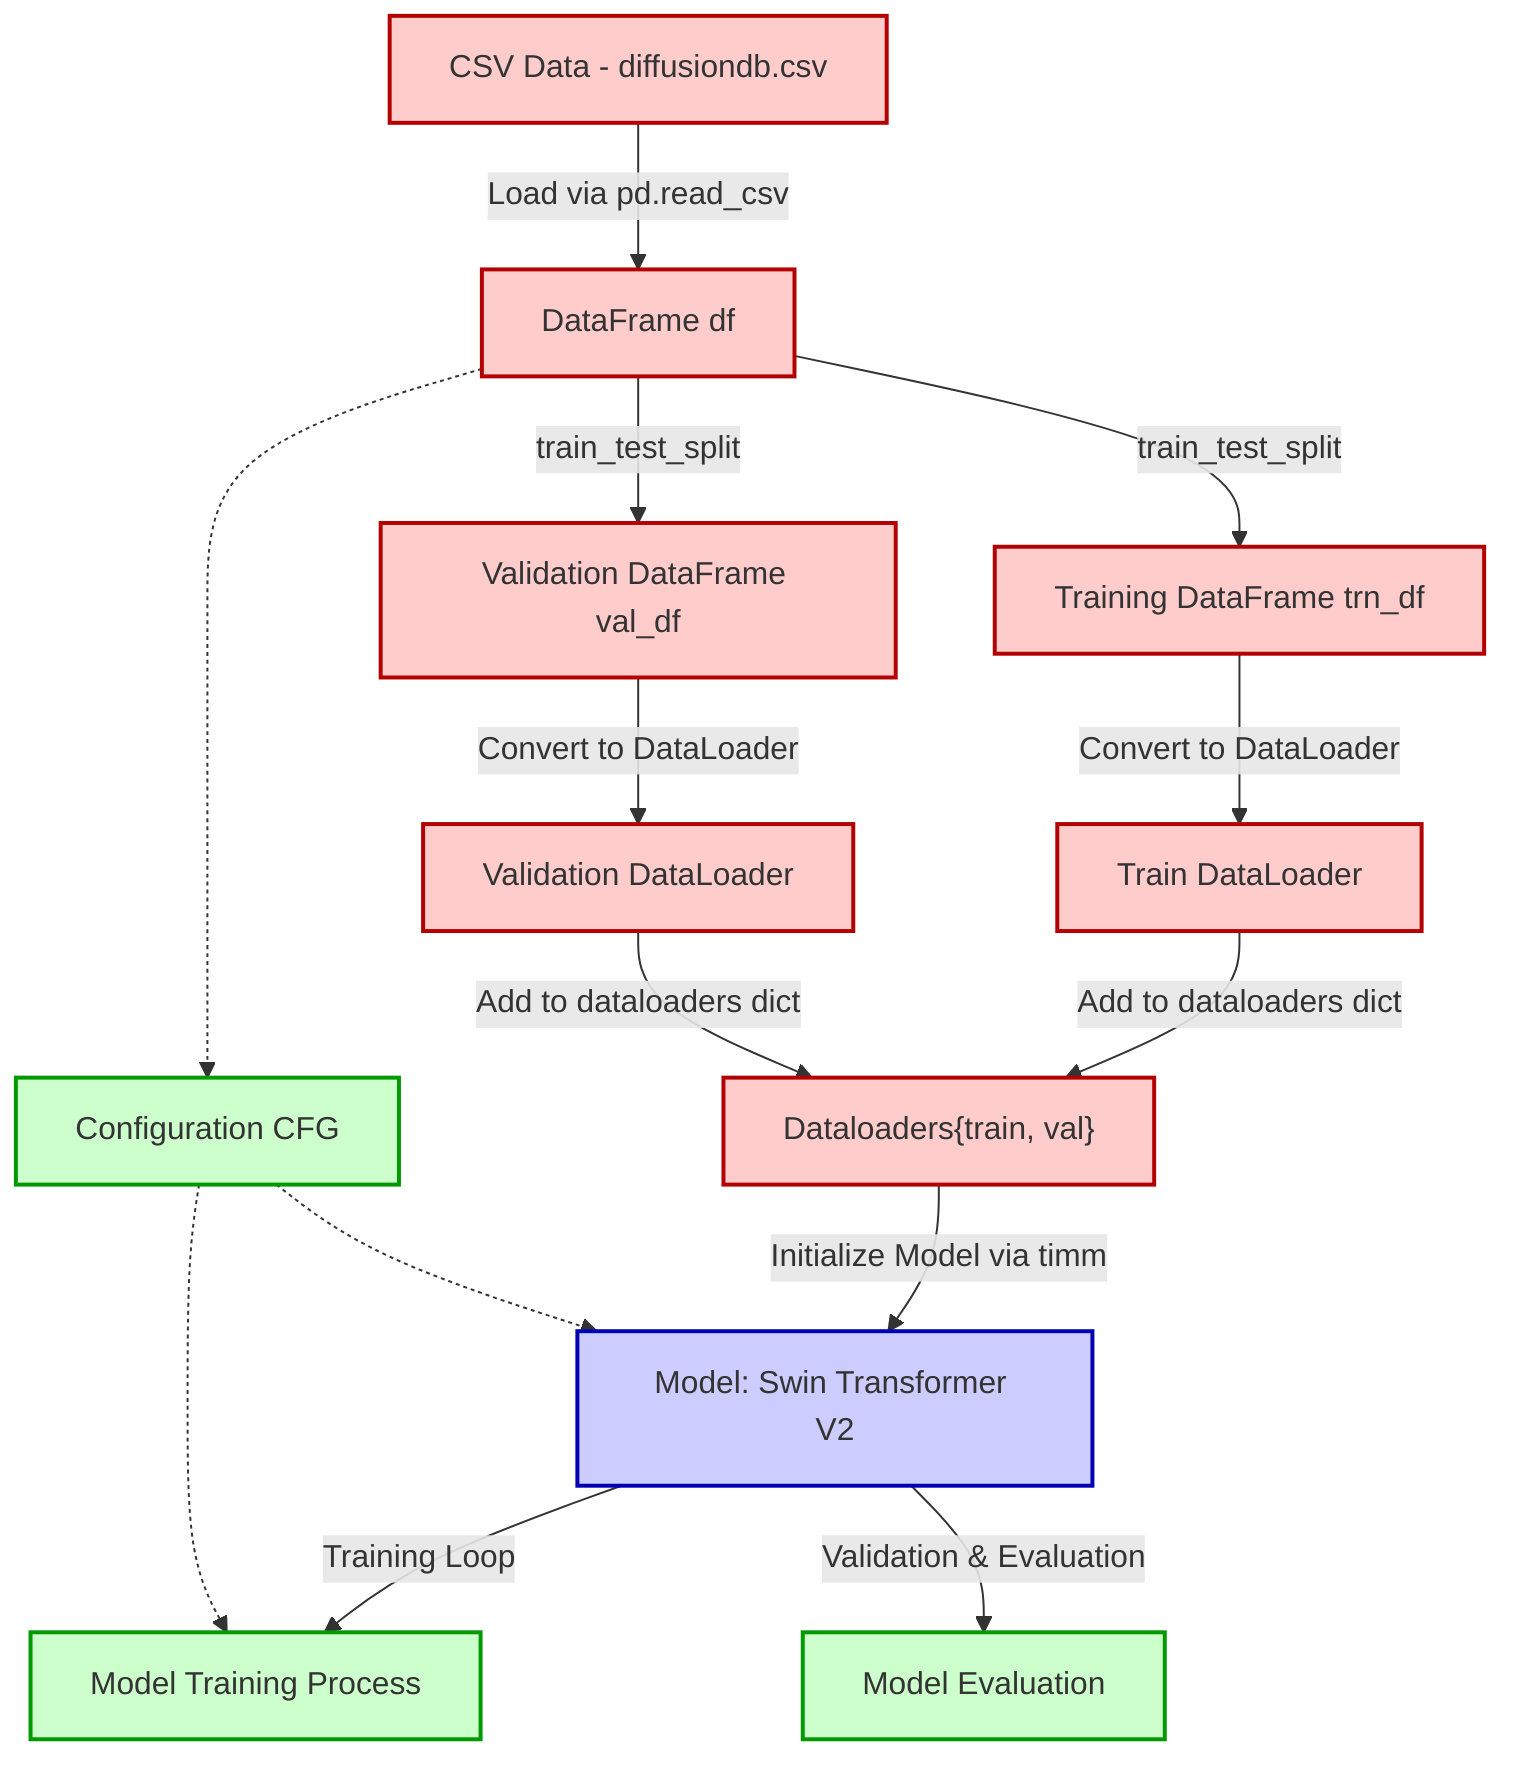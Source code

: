 flowchart TD
    %% Load the CSV data into a dataframe
    A["CSV Data - diffusiondb.csv"] -->|Load via pd.read_csv| B["DataFrame df"]
    
    %% Split dataframe into training and validation sets
    B -->|train_test_split| C["Training DataFrame trn_df"]
    B -->|train_test_split| D["Validation DataFrame val_df"]
    
    %% Convert training and validation sets into DataLoaders
    C -->|Convert to DataLoader| E["Train DataLoader"]
    D -->|Convert to DataLoader| F["Validation DataLoader"]
    
    %% Combine dataloaders into a single structure
    E -->|Add to dataloaders dict| G["Dataloaders{train, val}"]
    F -->|Add to dataloaders dict| G
    
    %% Create and initialize the model
    G -->|Initialize Model via timm| H["Model: Swin Transformer V2"]
    
    %% Training process
    H -->|Training Loop| I["Model Training Process"]
    H -->|Validation & Evaluation| J["Model Evaluation"]
    
    %% Configuration settings
    B -.-> K["Configuration CFG"]
    K -.-> H
    K -.-> I
    
    classDef dataNode fill:#ffcccc,stroke:#b30000,stroke-width:2px;
    classDef processNode fill:#ccffcc,stroke:#009900,stroke-width:2px;
    classDef modelNode fill:#ccccff,stroke:#0000b3,stroke-width:2px;
    
    class A,B,C,D,E,F,G dataNode;
    class H modelNode;
    class I,J,K processNode;